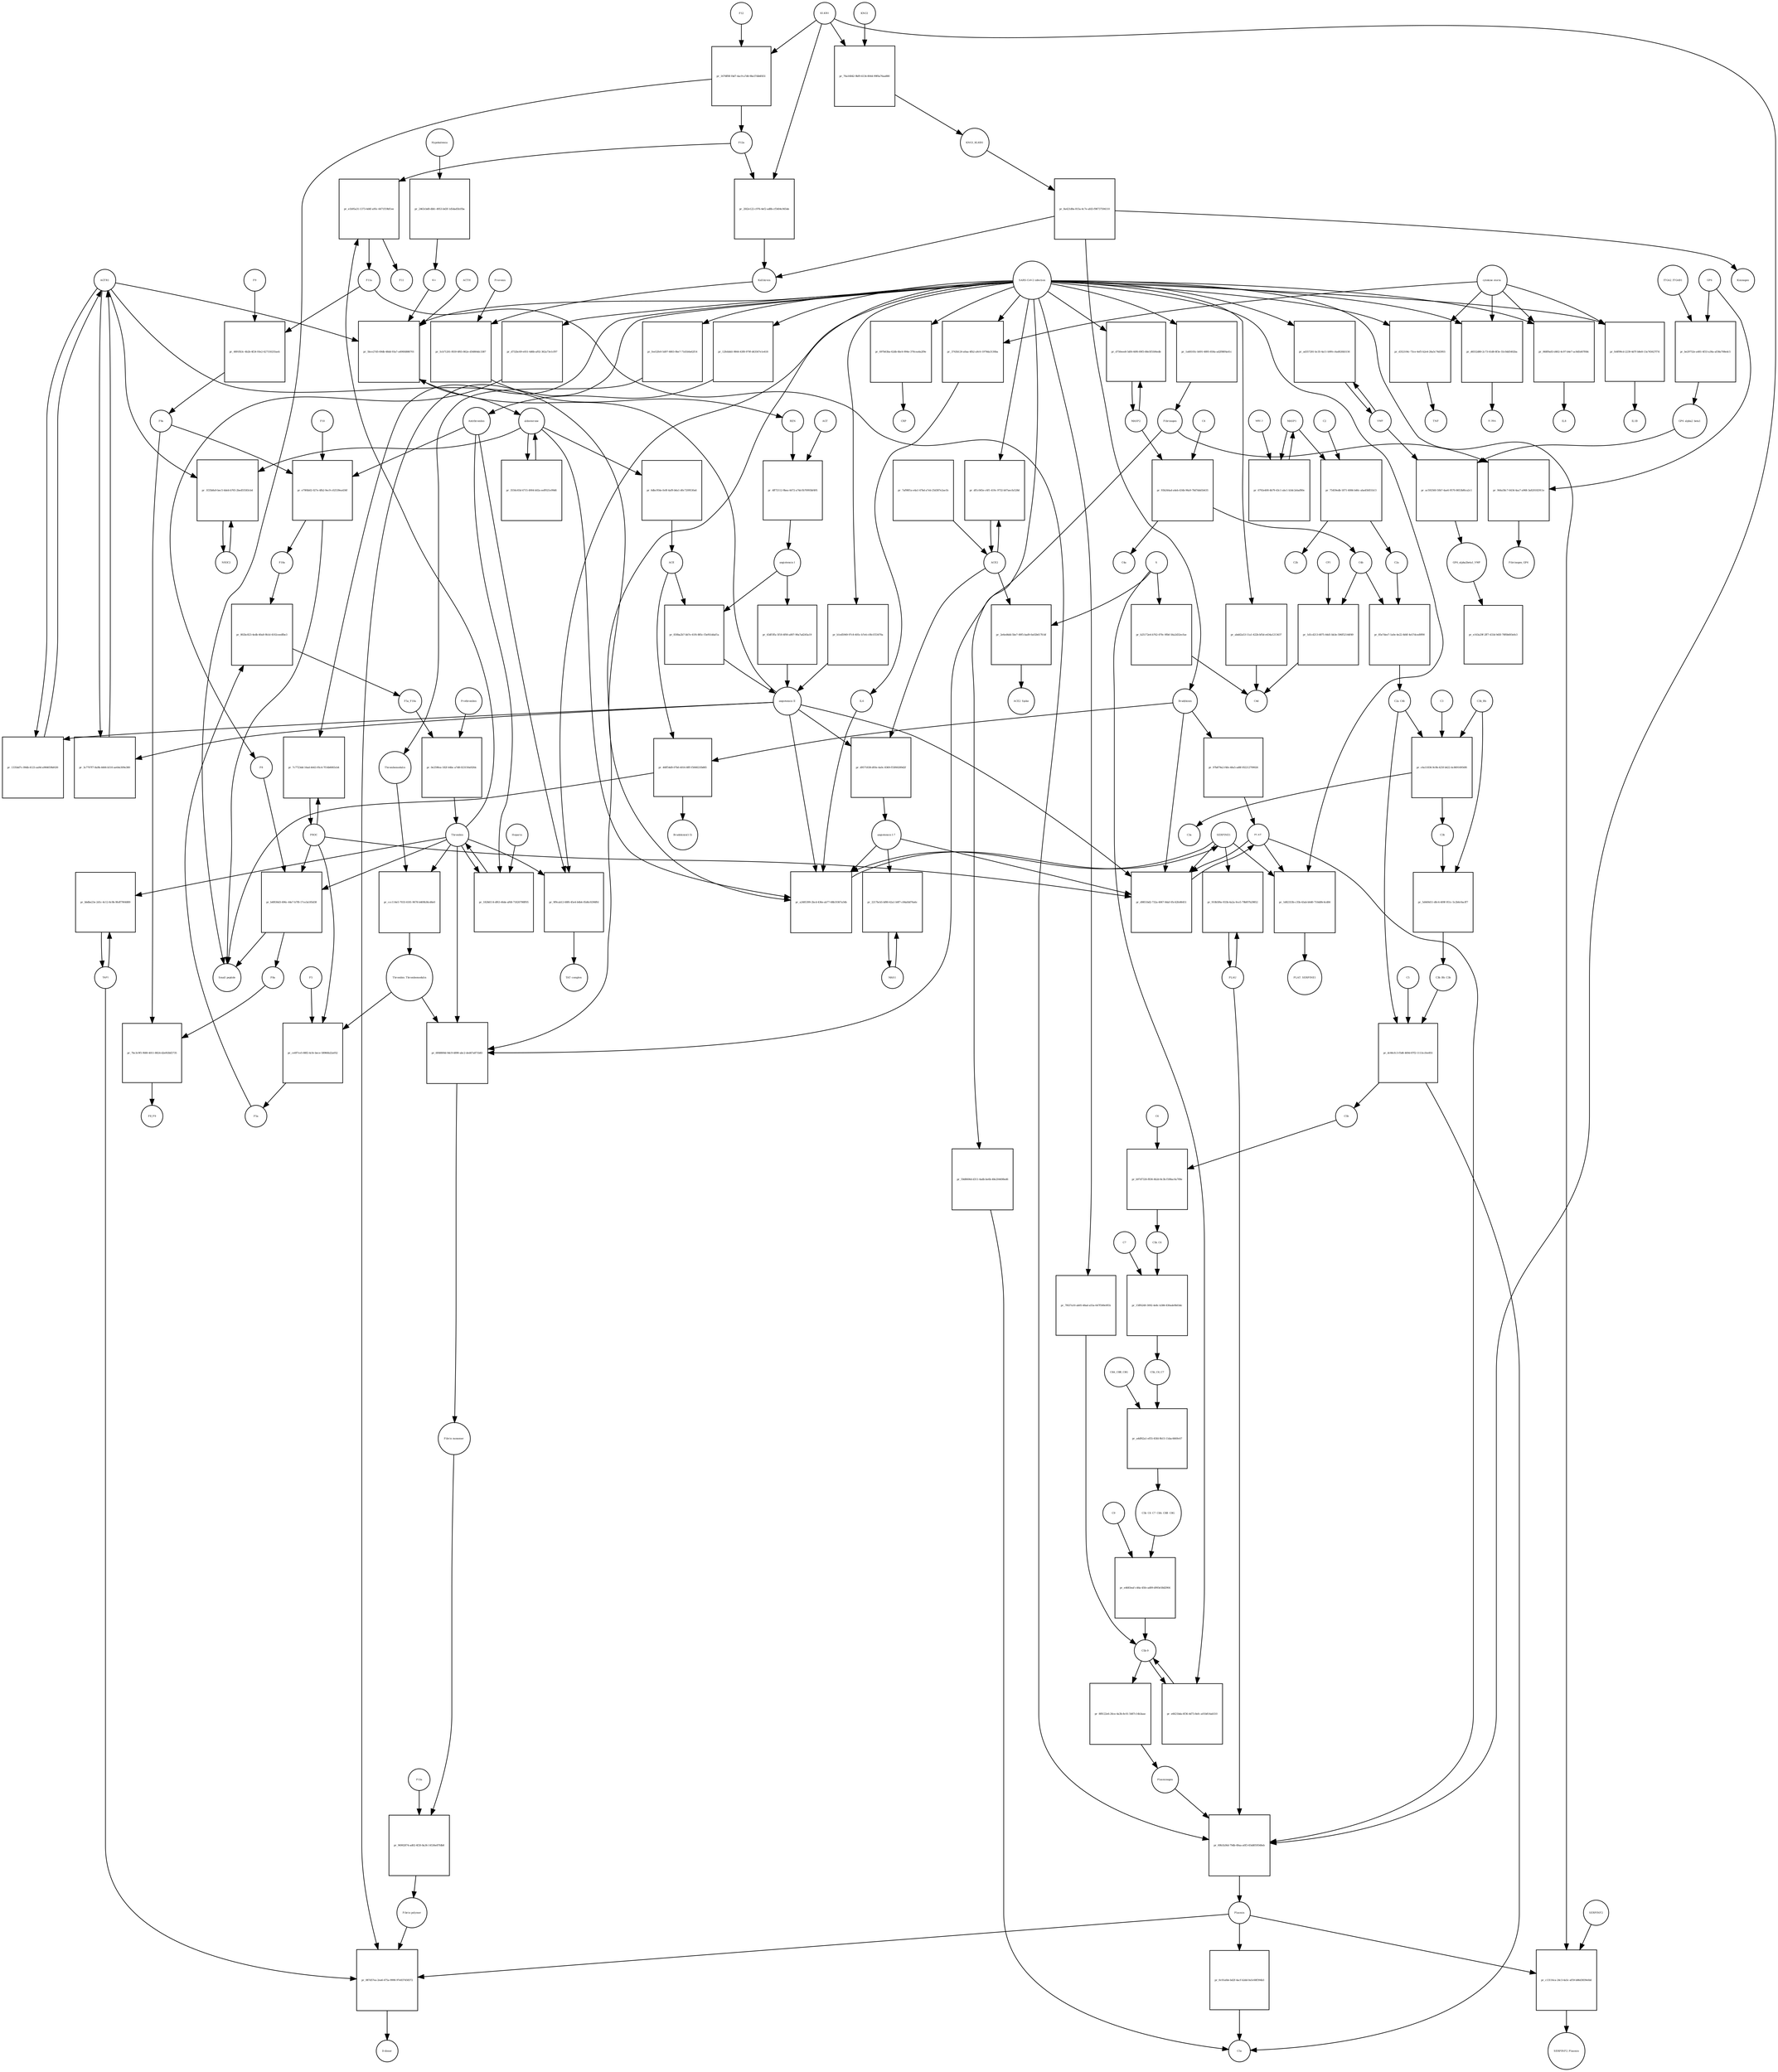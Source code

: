 strict digraph  {
F8 [annotation="urn_miriam_hgnc_3546|urn_miriam_taxonomy_9606", bipartite=0, cls=macromolecule, fontsize=4, label=F8, shape=circle];
"pr_b4f836d3-496c-44e7-b7f8-17ce3a185d38" [annotation="", bipartite=1, cls=process, fontsize=4, label="pr_b4f836d3-496c-44e7-b7f8-17ce3a185d38", shape=square];
"Small peptide" [annotation=urn_miriam_mesh_D010446, bipartite=0, cls=macromolecule, fontsize=4, label="Small peptide", shape=circle];
F8a [annotation="urn_miriam_hgnc.symbol_F8|urn_miriam_mesh_D015944|urn_miriam_taxonomy_9606", bipartite=0, cls=macromolecule, fontsize=4, label=F8a, shape=circle];
Thrombin [annotation="urn_miriam_hgnc_3535|urn_miriam_taxonomy_9606", bipartite=0, cls=macromolecule, fontsize=4, label=Thrombin, shape=circle];
PROC [annotation="urn_miriam_hgnc_9451|urn_miriam_taxonomy_9606", bipartite=0, cls=macromolecule, fontsize=4, label=PROC, shape=circle];
AGTR1 [annotation=urn_miriam_hgnc_336, bipartite=0, cls=macromolecule, fontsize=4, label=AGTR1, shape=circle];
"pr_1335dd7c-09db-4123-aa9d-a984659bf430" [annotation="", bipartite=1, cls=process, fontsize=4, label="pr_1335dd7c-09db-4123-aa9d-a984659bf430", shape=square];
"angiotensin II" [annotation="urn_miriam_obo.chebi_CHEBI%3A2718|urn_miriam_taxonomy_9606", bipartite=0, cls="simple chemical", fontsize=4, label="angiotensin II", shape=circle];
NR3C2 [annotation="", bipartite=0, cls=macromolecule, fontsize=4, label=NR3C2, shape=circle];
"pr_1f25b8a9-bec5-4deb-b765-2bed55583cb4" [annotation="", bipartite=1, cls=process, fontsize=4, label="pr_1f25b8a9-bec5-4deb-b765-2bed55583cb4", shape=square];
aldosterone [annotation="urn_miriam_obo.chebi_CHEBI%3A27584", bipartite=0, cls="simple chemical", fontsize=4, label=aldosterone, shape=circle];
"pr_3556c65d-4715-4904-b02a-eeff021e99d6" [annotation="", bipartite=1, cls=process, fontsize=4, label="pr_3556c65d-4715-4904-b02a-eeff021e99d6", shape=square];
SERPINE1 [annotation="", bipartite=0, cls=macromolecule, fontsize=4, label=SERPINE1, shape=circle];
"pr_a2485399-2bcd-436e-ab77-68b19367a54b" [annotation="", bipartite=1, cls=process, fontsize=4, label="pr_a2485399-2bcd-436e-ab77-68b19367a54b", shape=square];
"angiotensin I-7" [annotation="urn_miriam_obo.chebi_CHEBI%3A55438|urn_miriam_taxonomy_9606", bipartite=0, cls="simple chemical", fontsize=4, label="angiotensin I-7", shape=circle];
IL6 [annotation="urn_miriam_hgnc_6018|urn_miriam_taxonomy_9606", bipartite=0, cls=macromolecule, fontsize=4, label=IL6, shape=circle];
"pr_5bce27d5-69db-48dd-93a7-a490fd886701" [annotation="", bipartite=1, cls=process, fontsize=4, label="pr_5bce27d5-69db-48dd-93a7-a490fd886701", shape=square];
"SARS-CoV-2 infection" [annotation="urn_miriam_taxonomy_2697049|urn_miriam_mesh_D012327", bipartite=0, cls=phenotype, fontsize=4, label="SARS-CoV-2 infection", shape=circle];
"K+" [annotation="urn_miriam_obo.chebi_CHEBI%3A29103", bipartite=0, cls="simple chemical", fontsize=4, label="K+", shape=circle];
ACTH [annotation=urn_miriam_hgnc_9201, bipartite=0, cls="simple chemical", fontsize=4, label=ACTH, shape=circle];
"pr_b1ed5949-97c8-405c-b7e4-c0fe1f33470a" [annotation="", bipartite=1, cls=process, fontsize=4, label="pr_b1ed5949-97c8-405c-b7e4-c0fe1f33470a", shape=square];
Bradykinin [annotation="urn_miriam_obo.chebi_CHEBI%3A3165|urn_miriam_taxonomy_9606", bipartite=0, cls=macromolecule, fontsize=4, label=Bradykinin, shape=circle];
"pr_46ff54d9-07b0-4016-8fff-f506821fb885" [annotation="", bipartite=1, cls=process, fontsize=4, label="pr_46ff54d9-07b0-4016-8fff-f506821fb885", shape=square];
"Bradykinin(1-5)" [annotation="urn_miriam_mesh_C079000|urn_miriam_taxonomy_9606", bipartite=0, cls=macromolecule, fontsize=4, label="Bradykinin(1-5)", shape=circle];
ACE [annotation="urn_miriam_hgnc_2707|urn_miriam_taxonomy_9606", bipartite=0, cls=macromolecule, fontsize=4, label=ACE, shape=circle];
"pr_97b879a2-f4fe-48a5-ad8f-f02212799026" [annotation="", bipartite=1, cls=process, fontsize=4, label="pr_97b879a2-f4fe-48a5-ad8f-f02212799026", shape=square];
PLAT [annotation="urn_miriam_hgnc_9051|urn_miriam_taxonomy_9606", bipartite=0, cls=macromolecule, fontsize=4, label=PLAT, shape=circle];
"pr_3c7707f7-8a9b-4466-b510-ae64e309e380" [annotation="", bipartite=1, cls=process, fontsize=4, label="pr_3c7707f7-8a9b-4466-b510-ae64e309e380", shape=square];
MAS1 [annotation="", bipartite=0, cls=macromolecule, fontsize=4, label=MAS1, shape=circle];
"pr_2217bcb5-bf80-42a1-b0f7-c84afdd76a6c" [annotation="", bipartite=1, cls=process, fontsize=4, label="pr_2217bcb5-bf80-42a1-b0f7-c84afdd76a6c", shape=square];
Fibrinogen [annotation="urn_miriam_pubmed_19296670|urn_miriam_obo.go_GO%3A0005577|urn_miriam_hgnc_3661|urn_miriam_hgnc_3662|urn_miriam_hgnc_3694|urn_miriam_taxonomy_9606", bipartite=0, cls=complex, fontsize=4, label=Fibrinogen, shape=circle];
"pr_944a58c7-6434-4aa7-a968-3a820182911e" [annotation="", bipartite=1, cls=process, fontsize=4, label="pr_944a58c7-6434-4aa7-a968-3a820182911e", shape=square];
GP6 [annotation="urn_miriam_hgnc_HGNC%3A14388|urn_miriam_taxonomy_9606", bipartite=0, cls=macromolecule, fontsize=4, label=GP6, shape=circle];
Fibrinogen_GP6 [annotation="urn_miriam_pubmed_19296670|urn_miriam_obo.go_GO%3A0005577|urn_miriam_hgnc_HGNC%3A14388|urn_miriam_taxonomy_9606", bipartite=0, cls=complex, fontsize=4, label=Fibrinogen_GP6, shape=circle];
GP6_alpha2_beta1 [annotation="urn_miriam_pubmed_25051961|urn_miriam_taxonomy_10090|urn_miriam_hgnc_14338|urn_miriam_hgnc_6137|urn_miriam_hgnc_6153", bipartite=0, cls=complex, fontsize=4, label=GP6_alpha2_beta1, shape=circle];
"pr_ac592560-50b7-4ae6-9570-8653bf6ca2c1" [annotation="", bipartite=1, cls=process, fontsize=4, label="pr_ac592560-50b7-4ae6-9570-8653bf6ca2c1", shape=square];
VWF [annotation="urn_miriam_hgnc_12726|urn_miriam_taxonomy_9606", bipartite=0, cls=macromolecule, fontsize=4, label=VWF, shape=circle];
GP6_alpha2beta1_VWF [annotation="urn_miriam_pubmed_25051961|urn_miriam_taxonomy_10090|urn_miriam_hgnc_14338|urn_miriam_hgnc_6137|urn_miriam_hgnc_6153|urn_miriam_hgnc_12726", bipartite=0, cls=complex, fontsize=4, label=GP6_alpha2beta1_VWF, shape=circle];
"pr_be29752e-a481-4f33-a36a-af38a708edc5" [annotation="", bipartite=1, cls=process, fontsize=4, label="pr_be29752e-a481-4f33-a36a-af38a708edc5", shape=square];
ITGA2_ITGAB1 [annotation="urn_miriam_intact_EBI-16428357|urn_miriam_hgnc_6137|urn_miriam_hgnc_6153|urn_miriam_taxonomy_9606", bipartite=0, cls=complex, fontsize=4, label=ITGA2_ITGAB1, shape=circle];
"pr_e163a29f-2ff7-433d-9d5f-78f0b693efe3" [annotation="", bipartite=1, cls="omitted process", fontsize=4, label="pr_e163a29f-2ff7-433d-9d5f-78f0b693efe3", shape=square];
"Fibrin polymer" [annotation="urn_miriam_mesh_C465961|urn_miriam_taxonomy_9606", bipartite=0, cls=macromolecule, fontsize=4, label="Fibrin polymer", shape=circle];
"pr_087d57ea-2ea6-475a-9990-97e837458372" [annotation="", bipartite=1, cls=process, fontsize=4, label="pr_087d57ea-2ea6-475a-9990-97e837458372", shape=square];
"D-dimer" [annotation="urn_miriam_pubmed_19008457|urn_miriam_mesh_C036309|urn_miriam_taxonomy_9606", bipartite=0, cls=macromolecule, fontsize=4, label="D-dimer", shape=circle];
Plasmin [annotation="urn_miriam_hgnc.symbol_PLG|urn_miriam_mesh_D005341|urn_miriam_brenda_3.4.21.7|urn_miriam_taxonomy_9606", bipartite=0, cls=macromolecule, fontsize=4, label=Plasmin, shape=circle];
TAFI [annotation="urn_miriam_hgnc_1546|urn_miriam_taxonomy_9606", bipartite=0, cls=macromolecule, fontsize=4, label=TAFI, shape=circle];
"Fibrin monomer" [annotation="urn_miriam_mesh_C011468|urn_miriam_taxonomy_9606", bipartite=0, cls=macromolecule, fontsize=4, label="Fibrin monomer", shape=circle];
"pr_96902874-ad02-4f20-8a36-14536e87fdb8" [annotation="", bipartite=1, cls=process, fontsize=4, label="pr_96902874-ad02-4f20-8a36-14536e87fdb8", shape=square];
F13a [annotation="urn_miriam_hgnc.symbol_F13|urn_miriam_mesh_D026122|urn_miriam_brenda_2.3.2.13|urn_miriam_taxonomy_9606", bipartite=0, cls=macromolecule, fontsize=4, label=F13a, shape=circle];
"pr_d352104c-73ce-4ef5-b2e4-26a5c74d3955" [annotation="", bipartite=1, cls=process, fontsize=4, label="pr_d352104c-73ce-4ef5-b2e4-26a5c74d3955", shape=square];
TNF [annotation="urn_miriam_hgnc_11892|urn_miriam_taxonomy_9606", bipartite=0, cls=macromolecule, fontsize=4, label=TNF, shape=circle];
"cytokine storm" [annotation="urn_miriam_pubmed_2504360|urn_miriam_taxonomy_9606", bipartite=0, cls=phenotype, fontsize=4, label="cytokine storm", shape=circle];
"pr_0c01afde-bd2f-4acf-b2dd-0a5c68f394b3" [annotation="", bipartite=1, cls=process, fontsize=4, label="pr_0c01afde-bd2f-4acf-b2dd-0a5c68f394b3", shape=square];
C5a [annotation="urn_miriam_hgnc.symbol_C5|urn_miriam_mesh_D015936|urn_miriam_taxonomy_9606", bipartite=0, cls=macromolecule, fontsize=4, label=C5a, shape=circle];
"pr_8f8122e6-26ce-4a3b-8c01-5487c14b3aae" [annotation="", bipartite=1, cls=process, fontsize=4, label="pr_8f8122e6-26ce-4a3b-8c01-5487c14b3aae", shape=square];
Plasminogen [annotation="urn_miriam_hgnc_9071|urn_miriam_taxonomy_9606", bipartite=0, cls=macromolecule, fontsize=4, label=Plasminogen, shape=circle];
"C5b-9" [annotation="urn_miriam_obo.go_GO%3A0005579|urn_miriam_mesh_D015938|urn_miriam_mesh_D050776|urn_miriam_hgnc_1339|urn_miriam_hgnc_1346|urn_miriam_hgnc_1352|urn_miriam_hgnc_1353|urn_miriam_hgnc_1354|urn_miriam_hgnc_1358|urn_miriam_taxonomy_9606", bipartite=0, cls=complex, fontsize=4, label="C5b-9", shape=circle];
C2 [annotation="urn_miriam_hgnc_1248|urn_miriam_taxonomy_9606", bipartite=0, cls=macromolecule, fontsize=4, label=C2, shape=circle];
"pr_75459edb-1871-4084-b46c-aba45fd51b13" [annotation="", bipartite=1, cls=process, fontsize=4, label="pr_75459edb-1871-4084-b46c-aba45fd51b13", shape=square];
C2a [annotation="urn_miriam_hgnc.symbol_C2|urn_miriam_mesh_D050678|urn_miriam_taxonomy_9606", bipartite=0, cls=macromolecule, fontsize=4, label=C2a, shape=circle];
C2b [annotation="urn_miriam_hgnc.symbol_C2|urn_miriam_mesh_D050679|urn_miriam_taxonomy_9606", bipartite=0, cls=macromolecule, fontsize=4, label=C2b, shape=circle];
MASP1 [annotation="urn_miriam_hgnc_6901|urn_miriam_taxonomy_9606", bipartite=0, cls=macromolecule, fontsize=4, label=MASP1, shape=circle];
"pr_d6552d80-2c73-41d8-8f3e-55c0dd5402ba" [annotation="", bipartite=1, cls=process, fontsize=4, label="pr_d6552d80-2c73-41d8-8f3e-55c0dd5402ba", shape=square];
IL2RA [annotation="urn_miriam_hgnc_6008|urn_miriam_taxonomy_9606", bipartite=0, cls=macromolecule, fontsize=4, label=IL2RA, shape=circle];
"pr_068f9a83-d402-4c97-b4e7-ac8d5d47f68c" [annotation="", bipartite=1, cls=process, fontsize=4, label="pr_068f9a83-d402-4c97-b4e7-ac8d5d47f68c", shape=square];
IL8 [annotation="urn_miriam_hgnc_6025|urn_miriam_taxonomy_9606", bipartite=0, cls=macromolecule, fontsize=4, label=IL8, shape=circle];
"pr_59d8606d-d311-4adb-be6b-48e204498ed6" [annotation="", bipartite=1, cls=process, fontsize=4, label="pr_59d8606d-d311-4adb-be6b-48e204498ed6", shape=square];
"pr_3743b124-a0aa-4fb2-a9c6-1979da3130ba" [annotation="", bipartite=1, cls=process, fontsize=4, label="pr_3743b124-a0aa-4fb2-a9c6-1979da3130ba", shape=square];
"pr_fe8f99cd-2239-4d7f-b8e8-13a745627f7d" [annotation="", bipartite=1, cls=process, fontsize=4, label="pr_fe8f99cd-2239-4d7f-b8e8-13a745627f7d", shape=square];
IL1B [annotation="urn_miriam_hgnc_5992|urn_miriam_taxonomy_9606", bipartite=0, cls=macromolecule, fontsize=4, label=IL1B, shape=circle];
Prorenin [annotation="urn_miriam_hgnc_9958|urn_miriam_taxonomy_9606", bipartite=0, cls=macromolecule, fontsize=4, label=Prorenin, shape=circle];
"pr_5cb71261-f659-4f65-862e-d54864dc3387" [annotation="", bipartite=1, cls=process, fontsize=4, label="pr_5cb71261-f659-4f65-862e-d54864dc3387", shape=square];
REN [annotation="urn_miriam_hgnc.symbol_REN|urn_miriam_taxonomy_9606", bipartite=0, cls=macromolecule, fontsize=4, label=REN, shape=circle];
Kallikrein [annotation="urn_miriam_hgnc.symbol_KLKB1|urn_miriam_mesh_D020842|urn_miriam_brenda_3.4.21.34|urn_miriam_taxonomy_9606", bipartite=0, cls=macromolecule, fontsize=4, label=Kallikrein, shape=circle];
KLKB1 [annotation="urn_miriam_hgnc_6371|urn_miriam_taxonomy_9606", bipartite=0, cls=macromolecule, fontsize=4, label=KLKB1, shape=circle];
"pr_2fd2e122-c976-4ef2-ad8b-cf5404c065de" [annotation="", bipartite=1, cls=process, fontsize=4, label="pr_2fd2e122-c976-4ef2-ad8b-cf5404c065de", shape=square];
F12a [annotation="urn_miriam_hgnc.symbol_F12|urn_miriam_mesh_D015956|urn_miriam_brenda_3.4.21.38|urn_miriam_taxonomy_9606", bipartite=0, cls=macromolecule, fontsize=4, label=F12a, shape=circle];
"pr_fee52fe0-5d97-4803-9be7-71d1b0a62f14" [annotation="", bipartite=1, cls=process, fontsize=4, label="pr_fee52fe0-5d97-4803-9be7-71d1b0a62f14", shape=square];
Thrombomodulin [annotation="urn_miriam_hgnc_11784|urn_miriam_taxonomy_9606", bipartite=0, cls=macromolecule, fontsize=4, label=Thrombomodulin, shape=circle];
"pr_c13116ca-24c3-4a5c-af59-b86d3839efdd" [annotation="", bipartite=1, cls=process, fontsize=4, label="pr_c13116ca-24c3-4a5c-af59-b86d3839efdd", shape=square];
SERPINF2 [annotation="urn_miriam_hgnc_9075|urn_miriam_taxonomy_9606", bipartite=0, cls=macromolecule, fontsize=4, label=SERPINF2, shape=circle];
SERPINF2_Plasmin [annotation="urn_miriam_pubmed_2437112|urn_miriam_biogrid_314240|urn_miriam_hgnc_9075|urn_miriam_mesh_D005341|urn_miriam_taxonomy_9606", bipartite=0, cls=complex, fontsize=4, label=SERPINF2_Plasmin, shape=circle];
"pr_abdd2a53-11a1-422b-bf5d-e434a1213437" [annotation="", bipartite=1, cls=process, fontsize=4, label="pr_abdd2a53-11a1-422b-bf5d-e434a1213437", shape=square];
C4d [annotation="urn_miriam_hgnc.symbol_C4b|urn_miriam_mesh_C032261|urn_miriam_taxonomy_9606", bipartite=0, cls=macromolecule, fontsize=4, label=C4d, shape=circle];
"pr_7f637a10-ab05-48ad-a55a-647f500e9f1b" [annotation="", bipartite=1, cls=process, fontsize=4, label="pr_7f637a10-ab05-48ad-a55a-647f500e9f1b", shape=square];
"pr_7c7723dd-16ad-4443-95c4-7f14b6083cb4" [annotation="", bipartite=1, cls=process, fontsize=4, label="pr_7c7723dd-16ad-4443-95c4-7f14b6083cb4", shape=square];
"pr_ad357281-bc35-4a11-b9f4-c4ad026b5156" [annotation="", bipartite=1, cls=process, fontsize=4, label="pr_ad357281-bc35-4a11-b9f4-c4ad026b5156", shape=square];
"pr_697b63ba-62db-4bc6-994e-370cea4a2f9e" [annotation="", bipartite=1, cls=process, fontsize=4, label="pr_697b63ba-62db-4bc6-994e-370cea4a2f9e", shape=square];
CRP [annotation="urn_miriam_hgnc_2367|urn_miriam_taxonomy_9606", bipartite=0, cls=macromolecule, fontsize=4, label=CRP, shape=circle];
"pr_e6621bda-6f36-4d73-8efc-a01b814ab510" [annotation="", bipartite=1, cls=process, fontsize=4, label="pr_e6621bda-6f36-4d73-8efc-a01b814ab510", shape=square];
S [annotation="urn_miriam_uniprot_P0DTC2|urn_miriam_uniprot_P59594|urn_miriam_taxonomy_2697049", bipartite=0, cls=macromolecule, fontsize=4, label=S, shape=circle];
"pr_b25172e4-b762-470c-9fb0-56a2d32ecfae" [annotation="", bipartite=1, cls=process, fontsize=4, label="pr_b25172e4-b762-470c-9fb0-56a2d32ecfae", shape=square];
"pr_d9571838-d93e-4a0c-8369-f55f60289d2f" [annotation="", bipartite=1, cls=process, fontsize=4, label="pr_d9571838-d93e-4a0c-8369-f55f60289d2f", shape=square];
ACE2 [annotation="urn_miriam_hgnc_13557|urn_miriam_taxonomy_9606", bipartite=0, cls=macromolecule, fontsize=4, label=ACE2, shape=circle];
"pr_7af98f1a-e4a1-47bd-a7eb-25d387e2ae1b" [annotation="", bipartite=1, cls=process, fontsize=4, label="pr_7af98f1a-e4a1-47bd-a7eb-25d387e2ae1b", shape=square];
"pr_2e6ed4dd-5be7-49f5-bad9-0a02b617fcbf" [annotation="", bipartite=1, cls=process, fontsize=4, label="pr_2e6ed4dd-5be7-49f5-bad9-0a02b617fcbf", shape=square];
ACE2_Spike [annotation="urn_miriam_pdb_6CS2|urn_miriam_hgnc_13557|urn_miriam_uniprot_P0DTC2|urn_miriam_taxonomy_9606|urn_miriam_taxonomy_2697049", bipartite=0, cls=complex, fontsize=4, label=ACE2_Spike, shape=circle];
"pr_df1c045e-c6f1-419c-9732-b07aecfa528d" [annotation="", bipartite=1, cls=process, fontsize=4, label="pr_df1c045e-c6f1-419c-9732-b07aecfa528d", shape=square];
"pr_12febbb5-9844-43f8-979f-d43567e1e418" [annotation="", bipartite=1, cls=process, fontsize=4, label="pr_12febbb5-9844-43f8-979f-d43567e1e418", shape=square];
Antithrombin [annotation="urn_miriam_hgnc_775|urn_miriam_taxonomy_9606", bipartite=0, cls=macromolecule, fontsize=4, label=Antithrombin, shape=circle];
"pr_d732bc69-e051-4d6b-af02-362a73e1cf97" [annotation="", bipartite=1, cls=process, fontsize=4, label="pr_d732bc69-e051-4d6b-af02-362a73e1cf97", shape=square];
C4b [annotation="urn_miriam_hgnc_1324|urn_miriam_taxonomy_9606", bipartite=0, cls=macromolecule, fontsize=4, label=C4b, shape=circle];
"pr_1d1cd213-6875-44d1-bb3e-596f52144f49" [annotation="", bipartite=1, cls=process, fontsize=4, label="pr_1d1cd213-6875-44d1-bb3e-596f52144f49", shape=square];
CFI [annotation="urn_miriam_hgnc_2771|urn_miriam_taxonomy_9606", bipartite=0, cls=macromolecule, fontsize=4, label=CFI, shape=circle];
C3b [annotation="urn_miriam_hgnc.symbol_C3|urn_miriam_mesh_D003179|urn_miriam_taxonomy_9606", bipartite=0, cls=macromolecule, fontsize=4, label=C3b, shape=circle];
"pr_5d449d11-d0c4-409f-951c-5c2b6c0acff7" [annotation="", bipartite=1, cls=process, fontsize=4, label="pr_5d449d11-d0c4-409f-951c-5c2b6c0acff7", shape=square];
C3b_Bb [annotation="urn_miriam_pubmed_12440962|urn_miriam_brenda_3.4.21.47|urn_miriam_mesh_D051561|urn_miriam_mesh_D003179|urn_miriam_hgnc_1037|urn_miriam_taxonomy_9606", bipartite=0, cls=complex, fontsize=4, label=C3b_Bb, shape=circle];
C3b_Bb_C3b [annotation="urn_miriam_pubmed_12440962|urn_miriam_brenda_34.4.21.47|urn_miriam_mesh_D051566|urn_miriam_mesh_D003179|urn_miriam_hgnc_1037|urn_miriam_taxonomy_9606", bipartite=0, cls=complex, fontsize=4, label=C3b_Bb_C3b, shape=circle];
"pr_85e7dee7-1a0e-4e22-8d4f-4e57dced9f90" [annotation="", bipartite=1, cls=process, fontsize=4, label="pr_85e7dee7-1a0e-4e22-8d4f-4e57dced9f90", shape=square];
C2a_C4b [annotation="urn_miriam_mesh_D051574|urn_miriam_brenda_3.4.21.43|urn_miriam_mesh_D050678|urn_miriam_hgnc_1324|urn_miriam_taxonomy_9606", bipartite=0, cls=complex, fontsize=4, label=C2a_C4b, shape=circle];
C4 [annotation="urn_miriam_mesh_D00318|urn_miriam_taxonomy_9606", bipartite=0, cls=macromolecule, fontsize=4, label=C4, shape=circle];
"pr_93b244ad-a4eb-434b-96a9-78d7ddd1b635" [annotation="", bipartite=1, cls=process, fontsize=4, label="pr_93b244ad-a4eb-434b-96a9-78d7ddd1b635", shape=square];
C4a [annotation="urn_miriam_hgnc_1323|urn_miriam_taxonomy_9606", bipartite=0, cls=macromolecule, fontsize=4, label=C4a, shape=circle];
MASP2 [annotation="urn_miriam_hgnc_6902|urn_miriam_taxonomy_9606", bipartite=0, cls=macromolecule, fontsize=4, label=MASP2, shape=circle];
"pr_6792e400-4b79-43c1-abc1-b3dc2ebaf80e" [annotation="", bipartite=1, cls=process, fontsize=4, label="pr_6792e400-4b79-43c1-abc1-b3dc2ebaf80e", shape=square];
MBL2 [annotation="urn_miriam_hgnc_6902|urn_miriam_taxonomy_9606", bipartite=0, cls=macromolecule, fontsize=4, label=MBL2, shape=circle];
"pr_d750eee8-5df4-40f6-89f3-88e5f5506edb" [annotation="", bipartite=1, cls=process, fontsize=4, label="pr_d750eee8-5df4-40f6-89f3-88e5f5506edb", shape=square];
PLAU [annotation="urn_miriam_hgnc_9052|urn_miriam_taxonomy_9606", bipartite=0, cls=macromolecule, fontsize=4, label=PLAU, shape=circle];
"pr_910b5f6e-933b-4a2a-9ce5-79bf07b29852" [annotation="", bipartite=1, cls=process, fontsize=4, label="pr_910b5f6e-933b-4a2a-9ce5-79bf07b29852", shape=square];
C5b_C6_C7_C8A_C8B_C8G [annotation="urn_miriam_pubmed_28630159|urn_miriam_mesh_C042295|urn_miriam_mesh_D050776|urn_miriam_hgnc_1339|urn_miriam_hgnc_1352|urn_miriam_hgnc_1353|urn_miriam_hgnc_1354|urn_miriam_taxonomy_9606", bipartite=0, cls=complex, fontsize=4, label=C5b_C6_C7_C8A_C8B_C8G, shape=circle];
"pr_e4683eaf-c46a-45fe-ad09-d993e58d2904" [annotation="", bipartite=1, cls=process, fontsize=4, label="pr_e4683eaf-c46a-45fe-ad09-d993e58d2904", shape=square];
C9 [annotation="urn_miriam_hgnc_1358|urn_miriam_taxonomy_9606", bipartite=0, cls=macromolecule, fontsize=4, label=C9, shape=circle];
C5b_C6_C7 [annotation="urn_miriam_pubmed_28630159|urn_miriam_mesh_C037453|urn_miriam_mesh_D050776|urn_miriam_hgnc_1339|urn_miriam_hgnc_1346|urn_miriam_taxonomy_9606", bipartite=0, cls=complex, fontsize=4, label=C5b_C6_C7, shape=circle];
"pr_a4df42a1-ef55-45fd-9b15-11dac6669c67" [annotation="", bipartite=1, cls=process, fontsize=4, label="pr_a4df42a1-ef55-45fd-9b15-11dac6669c67", shape=square];
C8A_C8B_C8G [annotation="urn_miriam_mesh_D003185|urn_miriam_hgnc_1353|urn_miriam_hgnc_1352|urn_miriam_hgnc_1354|urn_miriam_taxonomy_9606", bipartite=0, cls=complex, fontsize=4, label=C8A_C8B_C8G, shape=circle];
C5b_C6 [annotation="urn_miriam_mesh_C050974|urn_miriam_mesh_D050776|urn_miriam_hgnc_1339|urn_miriam_taxonomy_9606", bipartite=0, cls=complex, fontsize=4, label=C5b_C6, shape=circle];
"pr_15ff6249-3092-4e8c-b386-830ade9b03dc" [annotation="", bipartite=1, cls=process, fontsize=4, label="pr_15ff6249-3092-4e8c-b386-830ade9b03dc", shape=square];
C7 [annotation="urn_miriam_hgnc_HGNC%3A1346|urn_miriam_taxonomy_9606", bipartite=0, cls=macromolecule, fontsize=4, label=C7, shape=circle];
C5b [annotation="urn_miriam_hgnc.symbol_C5|urn_miriam_mesh_D050776|urn_miriam_taxonomy_9606", bipartite=0, cls=macromolecule, fontsize=4, label=C5b, shape=circle];
"pr_b97d7326-f836-4b2d-8c3b-f188ac0a709e" [annotation="", bipartite=1, cls=process, fontsize=4, label="pr_b97d7326-f836-4b2d-8c3b-f188ac0a709e", shape=square];
C6 [annotation="urn_miriam_hgnc_1339|urn_miriam_taxonomy_9606", bipartite=0, cls=macromolecule, fontsize=4, label=C6, shape=circle];
C5 [annotation="urn_miriam_hgnc_1331|urn_miriam_taxonomy_9606", bipartite=0, cls=macromolecule, fontsize=4, label=C5, shape=circle];
"pr_dc66cfc3-f5d6-469d-87f2-1113ccfee851" [annotation="", bipartite=1, cls=process, fontsize=4, label="pr_dc66cfc3-f5d6-469d-87f2-1113ccfee851", shape=square];
C3 [annotation="urn_miriam_hgnc_1318|urn_miriam_taxonomy_9606", bipartite=0, cls=macromolecule, fontsize=4, label=C3, shape=circle];
"pr_c6a11836-9c9b-425f-b422-4c86916956f6" [annotation="", bipartite=1, cls=process, fontsize=4, label="pr_c6a11836-9c9b-425f-b422-4c86916956f6", shape=square];
C3a [annotation="urn_miriam_hgnc.symbol_C3|urn_miriam_mesh_D015926|urn_miriam_taxonomy_9606", bipartite=0, cls=macromolecule, fontsize=4, label=C3a, shape=circle];
"pr_ccc114e5-7033-4181-9678-b469b36cd6e0" [annotation="", bipartite=1, cls=process, fontsize=4, label="pr_ccc114e5-7033-4181-9678-b469b36cd6e0", shape=square];
Thrombin_Thrombomodulin [annotation="urn_miriam_pubmed_6282863|urn_miriam_taxonomy_9986|urn_miriam_biogrid_283352|urn_miriam_mesh_D013917|urn_miriam_hgnc_11784", bipartite=0, cls=complex, fontsize=4, label=Thrombin_Thrombomodulin, shape=circle];
"pr_6f68800d-9dc9-4890-abc2-ded47a871b83" [annotation="", bipartite=1, cls=process, fontsize=4, label="pr_6f68800d-9dc9-4890-abc2-ded47a871b83", shape=square];
KNG1_KLKB1 [annotation="urn_miriam_pubmed_17598838|urn_miriam_intact_EBI-10087151|urn_miriam_hgnc_6371|urn_miriam_hgnc_6383|urn_miriam_taxonomy_9606", bipartite=0, cls=complex, fontsize=4, label=KNG1_KLKB1, shape=circle];
"pr_8a421d8a-815a-4c7e-afd3-f98737594110" [annotation="", bipartite=1, cls=process, fontsize=4, label="pr_8a421d8a-815a-4c7e-afd3-f98737594110", shape=square];
Kininogen [annotation="urn_miriam_hgnc.symbol_KNG1|urn_miriam_mesh_D019679|urn_miriam_taxonomy_9606", bipartite=0, cls=macromolecule, fontsize=4, label=Kininogen, shape=circle];
"pr_1a68105c-b691-4895-858a-ad2f88f4a41c" [annotation="", bipartite=1, cls=process, fontsize=4, label="pr_1a68105c-b691-4895-858a-ad2f88f4a41c", shape=square];
"angiotensin I" [annotation="urn_miriam_obo.chebi_CHEBI%3A2718|urn_miriam_taxonomy_9606", bipartite=0, cls="simple chemical", fontsize=4, label="angiotensin I", shape=circle];
"pr_43df1ffa-5f18-4f00-a807-90a7ad245a19" [annotation="", bipartite=1, cls=process, fontsize=4, label="pr_43df1ffa-5f18-4f00-a807-90a7ad245a19", shape=square];
"pr_1d82333b-c35b-43ab-b0d0-710dd9c4cd84" [annotation="", bipartite=1, cls=process, fontsize=4, label="pr_1d82333b-c35b-43ab-b0d0-710dd9c4cd84", shape=square];
PLAT_SERPINE1 [annotation="urn_miriam_pubmed_22449964|urn_miriam_intact_EBI-7800882|urn_miriam_hgnc_9051|urn_miriam_hgnc_8593|urn_miriam_taxonomy_9606", bipartite=0, cls=complex, fontsize=4, label=PLAT_SERPINE1, shape=circle];
"pr_bbdbe23e-2d1c-4c12-8c9b-9feff7904889" [annotation="", bipartite=1, cls=process, fontsize=4, label="pr_bbdbe23e-2d1c-4c12-8c9b-9feff7904889", shape=square];
"pr_d9851bd2-732a-4067-9daf-05c42fe86451" [annotation="", bipartite=1, cls=process, fontsize=4, label="pr_d9851bd2-732a-4067-9daf-05c42fe86451", shape=square];
"pr_9f9cab12-68f6-45e4-b4b4-05d6c9296ffd" [annotation="", bipartite=1, cls=process, fontsize=4, label="pr_9f9cab12-68f6-45e4-b4b4-05d6c9296ffd", shape=square];
"TAT complex" [annotation="urn_miriam_pubmed_22930518|urn_miriam_mesh_C046193|urn_miriam_mesh_D013917|urn_miriam_hgnc_775|urn_miriam_taxonomy_9606", bipartite=0, cls=complex, fontsize=4, label="TAT complex", shape=circle];
"pr_69b1b36d-79db-49aa-a0f3-45dd059548eb" [annotation="", bipartite=1, cls=process, fontsize=4, label="pr_69b1b36d-79db-49aa-a0f3-45dd059548eb", shape=square];
F11a [annotation="urn_miriam_hgnc.symbol_F11|urn_miriam_mesh_D015945|urn_miriam_brenda_3.4.21.27|urn_miriam_taxonomy_9606", bipartite=0, cls=macromolecule, fontsize=4, label=F11a, shape=circle];
"pr_1828d114-df63-46de-af68-71826798ff05" [annotation="", bipartite=1, cls=process, fontsize=4, label="pr_1828d114-df63-46de-af68-71826798ff05", shape=square];
Heparin [annotation="urn_miriam_pubmed_708377|urn_miriam_obo.chebi_CHEBI%3A28304|urn_miriam_taxonomy_9606", bipartite=0, cls="simple chemical", fontsize=4, label=Heparin, shape=circle];
Prothrombin [annotation="urn_miriam_hgnc_3535|urn_miriam_taxonomy_9606", bipartite=0, cls=macromolecule, fontsize=4, label=Prothrombin, shape=circle];
"pr_0e259fea-182f-44bc-a7d8-023150a92fdc" [annotation="", bipartite=1, cls=process, fontsize=4, label="pr_0e259fea-182f-44bc-a7d8-023150a92fdc", shape=square];
F5a_F10a [annotation="urn_miriam_pubmed_2303476|urn_miriam_mesh_C022475|urn_miriam_mesh_D15943|urn_miriam_mesh_D015951|urn_miriam_taxonomy_9606", bipartite=0, cls=complex, fontsize=4, label=F5a_F10a, shape=circle];
F10a [annotation="urn_miriam_hgnc.symbol_F10|urn_miriam_mesh_D015951|urn_miriam_brenda_3.4.21.6|urn_miriam_taxonomy_9606", bipartite=0, cls=macromolecule, fontsize=4, label=F10a, shape=circle];
"pr_802bc823-4edb-40a8-9b1d-4102ceedfbe3" [annotation="", bipartite=1, cls=process, fontsize=4, label="pr_802bc823-4edb-40a8-9b1d-4102ceedfbe3", shape=square];
F5a [annotation="urn_miriam_hgnc.symbol_F5|urn_miriam_mesh_D015943|urn_miriam_taxonomy_9606", bipartite=0, cls=macromolecule, fontsize=4, label=F5a, shape=circle];
F5 [annotation="urn_miriam_hgnc_3541|urn_miriam_taxonomy_9606", bipartite=0, cls=macromolecule, fontsize=4, label=F5, shape=circle];
"pr_ce0f7ce5-88f2-4cfe-bece-58966b22a052" [annotation="", bipartite=1, cls=process, fontsize=4, label="pr_ce0f7ce5-88f2-4cfe-bece-58966b22a052", shape=square];
F9a [annotation="urn_miriam_hgnc.symbol_F9|urn_miriam_mesh_D015949|urn_miriam_taxonomy_9606", bipartite=0, cls=macromolecule, fontsize=4, label=F9a, shape=circle];
"pr_7bc3c9f1-f680-4011-8824-d2ef63bf2735" [annotation="", bipartite=1, cls=process, fontsize=4, label="pr_7bc3c9f1-f680-4011-8824-d2ef63bf2735", shape=square];
F8_F9 [annotation="urn_miriam_pubmed_22471307|urn_miriam_hgnc_3546|urn_miriam_hgnc_35531|urn_miriam_intact_EBI-11621595|urn_miriam_taxonomy_9606", bipartite=0, cls=complex, fontsize=4, label=F8_F9, shape=circle];
F9 [annotation="urn_miriam_hgnc_35531|urn_miriam_taxonomy_9606", bipartite=0, cls=macromolecule, fontsize=4, label=F9, shape=circle];
"pr_4891fb3c-4b2b-4f24-93e2-427150255aeb" [annotation="", bipartite=1, cls=process, fontsize=4, label="pr_4891fb3c-4b2b-4f24-93e2-427150255aeb", shape=square];
"pr_76a16842-9bf9-4134-8044-99f0a76aa880" [annotation="", bipartite=1, cls=process, fontsize=4, label="pr_76a16842-9bf9-4134-8044-99f0a76aa880", shape=square];
KNG1 [annotation="urn_miriam_hgnc.symbol_6383|urn_miriam_taxonomy_9606", bipartite=0, cls=macromolecule, fontsize=4, label=KNG1, shape=circle];
"pr_e1b95a31-1373-4d4f-a95c-6471f19bf1ee" [annotation="", bipartite=1, cls=process, fontsize=4, label="pr_e1b95a31-1373-4d4f-a95c-6471f19bf1ee", shape=square];
F11 [annotation="urn_miriam_hgnc_3529|urn_miriam_taxonomy_9606", bipartite=0, cls=macromolecule, fontsize=4, label=F11, shape=circle];
F12 [annotation="urn_miriam_hgnc_3530|urn_miriam_taxonomy_9606", bipartite=0, cls=macromolecule, fontsize=4, label=F12, shape=circle];
"pr_1676ff8f-f4d7-4ac9-a7d6-9be37db6f451" [annotation="", bipartite=1, cls=process, fontsize=4, label="pr_1676ff8f-f4d7-4ac9-a7d6-9be37db6f451", shape=square];
"pr_830ba2b7-bb7e-41f4-885c-f3ef61ddaf1a" [annotation="", bipartite=1, cls=process, fontsize=4, label="pr_830ba2b7-bb7e-41f4-885c-f3ef61ddaf1a", shape=square];
F10 [annotation="urn_miriam_hgnc_3528|urn_miriam_taxonomy_9606", bipartite=0, cls=macromolecule, fontsize=4, label=F10, shape=circle];
"pr_e79f4b02-027e-4fb2-9ec9-c02539ea436f" [annotation="", bipartite=1, cls=process, fontsize=4, label="pr_e79f4b02-027e-4fb2-9ec9-c02539ea436f", shape=square];
AGT [annotation="urn_miriam_hgnc_333|urn_miriam_taxonomy_9606", bipartite=0, cls=macromolecule, fontsize=4, label=AGT, shape=circle];
"pr_4ff72112-9bea-4472-a74d-fb70993bf495" [annotation="", bipartite=1, cls=process, fontsize=4, label="pr_4ff72112-9bea-4472-a74d-fb70993bf495", shape=square];
"pr_6dbc954e-fe0f-4af9-b6a1-d0c7209530a6" [annotation="", bipartite=1, cls=process, fontsize=4, label="pr_6dbc954e-fe0f-4af9-b6a1-d0c7209530a6", shape=square];
"pr_2463cbd0-dbfc-4953-bd3f-1d5dad5b1fba" [annotation="", bipartite=1, cls=process, fontsize=4, label="pr_2463cbd0-dbfc-4953-bd3f-1d5dad5b1fba", shape=square];
Hypokalemia [annotation="urn_miriam_mesh_D007008|urn_miriam_taxonomy_9606", bipartite=0, cls=phenotype, fontsize=4, label=Hypokalemia, shape=circle];
F8 -> "pr_b4f836d3-496c-44e7-b7f8-17ce3a185d38"  [annotation="", interaction_type=consumption];
"pr_b4f836d3-496c-44e7-b7f8-17ce3a185d38" -> "Small peptide"  [annotation="", interaction_type=production];
"pr_b4f836d3-496c-44e7-b7f8-17ce3a185d38" -> F8a  [annotation="", interaction_type=production];
F8a -> "pr_7bc3c9f1-f680-4011-8824-d2ef63bf2735"  [annotation="", interaction_type=consumption];
Thrombin -> "pr_b4f836d3-496c-44e7-b7f8-17ce3a185d38"  [annotation="urn_miriam_pubmed_15746105|urn_miriam_taxonomy_9606", interaction_type=catalysis];
Thrombin -> "pr_ccc114e5-7033-4181-9678-b469b36cd6e0"  [annotation="", interaction_type=consumption];
Thrombin -> "pr_6f68800d-9dc9-4890-abc2-ded47a871b83"  [annotation="urn_miriam_pubmed_6282863|urn_miriam_pubmed_28228446|urn_miriam_pubmed_2117226|urn_miriam_taxonomy_9606", interaction_type=catalysis];
Thrombin -> "pr_bbdbe23e-2d1c-4c12-8c9b-9feff7904889"  [annotation="urn_miriam_pubmed_23809134|urn_miriam_taxonomy_9823", interaction_type=catalysis];
Thrombin -> "pr_9f9cab12-68f6-45e4-b4b4-05d6c9296ffd"  [annotation="", interaction_type=consumption];
Thrombin -> "pr_1828d114-df63-46de-af68-71826798ff05"  [annotation="", interaction_type=consumption];
Thrombin -> "pr_e1b95a31-1373-4d4f-a95c-6471f19bf1ee"  [annotation="urn_miriam_pubmed_21304106|urn_miriam_pubmed_8631976|urn_miriam_taxonomy_9606", interaction_type=catalysis];
PROC -> "pr_b4f836d3-496c-44e7-b7f8-17ce3a185d38"  [annotation="urn_miriam_pubmed_15746105|urn_miriam_taxonomy_9606", interaction_type=inhibition];
PROC -> "pr_7c7723dd-16ad-4443-95c4-7f14b6083cb4"  [annotation="", interaction_type=consumption];
PROC -> "pr_d9851bd2-732a-4067-9daf-05c42fe86451"  [annotation="urn_miriam_pubmed_10373228|urn_miriam_pubmed_3124286|urn_miriam_taxonomy_9606|urn_miriam_pubmed_12091055|urn_miriam_pubmed_3096399", interaction_type=inhibition];
PROC -> "pr_ce0f7ce5-88f2-4cfe-bece-58966b22a052"  [annotation="urn_miriam_pubmed_6282863|urn_miriam_pubmed_6572921|urn_miriam_pubmed_2322551|urn_miriam_taxonomy_9606", interaction_type=inhibition];
AGTR1 -> "pr_1335dd7c-09db-4123-aa9d-a984659bf430"  [annotation="", interaction_type=consumption];
AGTR1 -> "pr_1f25b8a9-bec5-4deb-b765-2bed55583cb4"  [annotation="urn_miriam_pubmed_21349712|urn_miriam_taxonomy_10116|urn_miriam_pubmed_7045029|urn_miriam_taxonomy_10090", interaction_type=catalysis];
AGTR1 -> "pr_a2485399-2bcd-436e-ab77-68b19367a54b"  [annotation="urn_miriam_pubmed_2091055|urn_miriam_taxonomy_9606|urn_miriam_pubmed_8034668|urn_miriam_pubmed_20591974|urn_miriam_pubmed_11983698", interaction_type=catalysis];
AGTR1 -> "pr_5bce27d5-69db-48dd-93a7-a490fd886701"  [annotation="urn_miriam_pubmed_8404594|urn_miriam_taxonomy_9606|urn_miriam_pubmed_173529|urn_miriam_taxonomy_9615|urn_miriam_pubmed_32565254", interaction_type=catalysis];
AGTR1 -> "pr_3c7707f7-8a9b-4466-b510-ae64e309e380"  [annotation="", interaction_type=consumption];
"pr_1335dd7c-09db-4123-aa9d-a984659bf430" -> AGTR1  [annotation="", interaction_type=production];
"angiotensin II" -> "pr_1335dd7c-09db-4123-aa9d-a984659bf430"  [annotation="", interaction_type=stimulation];
"angiotensin II" -> "pr_a2485399-2bcd-436e-ab77-68b19367a54b"  [annotation="urn_miriam_pubmed_2091055|urn_miriam_taxonomy_9606|urn_miriam_pubmed_8034668|urn_miriam_pubmed_20591974|urn_miriam_pubmed_11983698", interaction_type=catalysis];
"angiotensin II" -> "pr_5bce27d5-69db-48dd-93a7-a490fd886701"  [annotation="urn_miriam_pubmed_8404594|urn_miriam_taxonomy_9606|urn_miriam_pubmed_173529|urn_miriam_taxonomy_9615|urn_miriam_pubmed_32565254", interaction_type=catalysis];
"angiotensin II" -> "pr_3c7707f7-8a9b-4466-b510-ae64e309e380"  [annotation="urn_miriam_pubmed_8158359|urn_miriam_taxonomy_9606", interaction_type=stimulation];
"angiotensin II" -> "pr_d9571838-d93e-4a0c-8369-f55f60289d2f"  [annotation="", interaction_type=consumption];
"angiotensin II" -> "pr_d9851bd2-732a-4067-9daf-05c42fe86451"  [annotation="urn_miriam_pubmed_10373228|urn_miriam_pubmed_3124286|urn_miriam_taxonomy_9606|urn_miriam_pubmed_12091055|urn_miriam_pubmed_3096399", interaction_type=catalysis];
NR3C2 -> "pr_1f25b8a9-bec5-4deb-b765-2bed55583cb4"  [annotation="", interaction_type=consumption];
"pr_1f25b8a9-bec5-4deb-b765-2bed55583cb4" -> NR3C2  [annotation="", interaction_type=production];
aldosterone -> "pr_1f25b8a9-bec5-4deb-b765-2bed55583cb4"  [annotation="urn_miriam_pubmed_21349712|urn_miriam_taxonomy_10116|urn_miriam_pubmed_7045029|urn_miriam_taxonomy_10090", interaction_type=stimulation];
aldosterone -> "pr_3556c65d-4715-4904-b02a-eeff021e99d6"  [annotation="", interaction_type=consumption];
aldosterone -> "pr_a2485399-2bcd-436e-ab77-68b19367a54b"  [annotation="urn_miriam_pubmed_2091055|urn_miriam_taxonomy_9606|urn_miriam_pubmed_8034668|urn_miriam_pubmed_20591974|urn_miriam_pubmed_11983698", interaction_type=catalysis];
aldosterone -> "pr_6dbc954e-fe0f-4af9-b6a1-d0c7209530a6"  [annotation="urn_miriam_pubmed_5932931|urn_miriam_taxonomy_10116", interaction_type=catalysis];
"pr_3556c65d-4715-4904-b02a-eeff021e99d6" -> aldosterone  [annotation="", interaction_type=production];
SERPINE1 -> "pr_a2485399-2bcd-436e-ab77-68b19367a54b"  [annotation="", interaction_type=consumption];
SERPINE1 -> "pr_910b5f6e-933b-4a2a-9ce5-79bf07b29852"  [annotation="urn_miriam_pubmed_21199867|urn_miriam_taxonomy_9606", interaction_type=inhibition];
SERPINE1 -> "pr_1d82333b-c35b-43ab-b0d0-710dd9c4cd84"  [annotation="", interaction_type=consumption];
SERPINE1 -> "pr_d9851bd2-732a-4067-9daf-05c42fe86451"  [annotation="urn_miriam_pubmed_10373228|urn_miriam_pubmed_3124286|urn_miriam_taxonomy_9606|urn_miriam_pubmed_12091055|urn_miriam_pubmed_3096399", interaction_type=inhibition];
"pr_a2485399-2bcd-436e-ab77-68b19367a54b" -> SERPINE1  [annotation="", interaction_type=production];
"angiotensin I-7" -> "pr_a2485399-2bcd-436e-ab77-68b19367a54b"  [annotation="urn_miriam_pubmed_2091055|urn_miriam_taxonomy_9606|urn_miriam_pubmed_8034668|urn_miriam_pubmed_20591974|urn_miriam_pubmed_11983698", interaction_type=inhibition];
"angiotensin I-7" -> "pr_2217bcb5-bf80-42a1-b0f7-c84afdd76a6c"  [annotation="urn_miriam_pubmed_18026570|urn_miriam_taxonomy_10090", interaction_type=stimulation];
"angiotensin I-7" -> "pr_d9851bd2-732a-4067-9daf-05c42fe86451"  [annotation="urn_miriam_pubmed_10373228|urn_miriam_pubmed_3124286|urn_miriam_taxonomy_9606|urn_miriam_pubmed_12091055|urn_miriam_pubmed_3096399", interaction_type=inhibition];
IL6 -> "pr_a2485399-2bcd-436e-ab77-68b19367a54b"  [annotation="urn_miriam_pubmed_2091055|urn_miriam_taxonomy_9606|urn_miriam_pubmed_8034668|urn_miriam_pubmed_20591974|urn_miriam_pubmed_11983698", interaction_type=catalysis];
"pr_5bce27d5-69db-48dd-93a7-a490fd886701" -> aldosterone  [annotation="", interaction_type=production];
"SARS-CoV-2 infection" -> "pr_5bce27d5-69db-48dd-93a7-a490fd886701"  [annotation="urn_miriam_pubmed_8404594|urn_miriam_taxonomy_9606|urn_miriam_pubmed_173529|urn_miriam_taxonomy_9615|urn_miriam_pubmed_32565254", interaction_type="necessary stimulation"];
"SARS-CoV-2 infection" -> "pr_b1ed5949-97c8-405c-b7e4-c0fe1f33470a"  [annotation="urn_miriam_pubmed_32048163|urn_miriam_taxonomy_9606", interaction_type=catalysis];
"SARS-CoV-2 infection" -> "pr_087d57ea-2ea6-475a-9990-97e837458372"  [annotation="urn_miriam_pubmed_29096812|urn_miriam_pubmed_10574983|urn_miriam_pubmed_32172226|urn_miriam_taxonomy_9606", interaction_type="necessary stimulation"];
"SARS-CoV-2 infection" -> "pr_d352104c-73ce-4ef5-b2e4-26a5c74d3955"  [annotation="urn_miriam_pubmed_32504360|urn_miriam_taxonomy_9606", interaction_type=stimulation];
"SARS-CoV-2 infection" -> "pr_d6552d80-2c73-41d8-8f3e-55c0dd5402ba"  [annotation="urn_miriam_pubmed_32286245|urn_miriam_taxonomy_9606", interaction_type=stimulation];
"SARS-CoV-2 infection" -> "pr_068f9a83-d402-4c97-b4e7-ac8d5d47f68c"  [annotation="urn_miriam_pubmed_32286245|urn_miriam_taxonomy_9606", interaction_type=stimulation];
"SARS-CoV-2 infection" -> "pr_59d8606d-d311-4adb-be6b-48e204498ed6"  [annotation="urn_miriam_pmc_PMC7260598|urn_miriam_taxonomy_9606", interaction_type="necessary stimulation"];
"SARS-CoV-2 infection" -> "pr_3743b124-a0aa-4fb2-a9c6-1979da3130ba"  [annotation="urn_miriam_pubmed_32286245|urn_miriam_taxonomy_9606", interaction_type=stimulation];
"SARS-CoV-2 infection" -> "pr_fe8f99cd-2239-4d7f-b8e8-13a745627f7d"  [annotation="urn_miriam_pubmed_32359396|urn_miriam_taxonomy_9606", interaction_type=stimulation];
"SARS-CoV-2 infection" -> "pr_fee52fe0-5d97-4803-9be7-71d1b0a62f14"  [annotation="urn_miriam_doi_10.1101%2F2020.04.25.20077842|urn_miriam_taxonomy_9606", interaction_type="necessary stimulation"];
"SARS-CoV-2 infection" -> "pr_c13116ca-24c3-4a5c-af59-b86d3839efdd"  [annotation="urn_miriam_pubmed_2437112|urn_miriam_doi_10.1101%2F2020.04.25.20077842|urn_miriam_taxonomy_9606", interaction_type=stimulation];
"SARS-CoV-2 infection" -> "pr_abdd2a53-11a1-422b-bf5d-e434a1213437"  [annotation="urn_miriam_pubmed_32299776|urn_miriam_taxonomy_9606", interaction_type=stimulation];
"SARS-CoV-2 infection" -> "pr_7f637a10-ab05-48ad-a55a-647f500e9f1b"  [annotation="urn_miriam_pmc_PMC7260598|urn_miriam_taxonomy_9606", interaction_type="necessary stimulation"];
"SARS-CoV-2 infection" -> "pr_7c7723dd-16ad-4443-95c4-7f14b6083cb4"  [annotation="urn_miriam_pubmed_32302438|urn_miriam_taxonomy_9606", interaction_type="necessary stimulation"];
"SARS-CoV-2 infection" -> "pr_ad357281-bc35-4a11-b9f4-c4ad026b5156"  [annotation="urn_miriam_pubmed_32367170|urn_miriam_taxonomy_9606", interaction_type="necessary stimulation"];
"SARS-CoV-2 infection" -> "pr_697b63ba-62db-4bc6-994e-370cea4a2f9e"  [annotation="urn_miriam_pubmed_32171076|urn_miriam_taxonomy_9606", interaction_type="necessary stimulation"];
"SARS-CoV-2 infection" -> "pr_df1c045e-c6f1-419c-9732-b07aecfa528d"  [annotation="urn_miriam_pubmed_16008552|urn_miriam_taxonomy_9606", interaction_type=inhibition];
"SARS-CoV-2 infection" -> "pr_12febbb5-9844-43f8-979f-d43567e1e418"  [annotation="urn_miriam_pubmed_32302438|urn_miriam_taxonomy_9606", interaction_type=inhibition];
"SARS-CoV-2 infection" -> "pr_d732bc69-e051-4d6b-af02-362a73e1cf97"  [annotation="urn_miriam_pubmed_32367170|urn_miriam_taxonomy_9606", interaction_type="necessary stimulation"];
"SARS-CoV-2 infection" -> "pr_d750eee8-5df4-40f6-89f3-88e5f5506edb"  [annotation="urn_miriam_pubmed_11290788|urn_miriam_pubmed_32299776|urn_miriam_taxonomy_9606", interaction_type=stimulation];
"SARS-CoV-2 infection" -> "pr_6f68800d-9dc9-4890-abc2-ded47a871b83"  [annotation="urn_miriam_pubmed_6282863|urn_miriam_pubmed_28228446|urn_miriam_pubmed_2117226|urn_miriam_taxonomy_9606", interaction_type="necessary stimulation"];
"SARS-CoV-2 infection" -> "pr_1a68105c-b691-4895-858a-ad2f88f4a41c"  [annotation="urn_miriam_pubmed_32172226|urn_miriam_taxonomy_9606", interaction_type="necessary stimulation"];
"SARS-CoV-2 infection" -> "pr_1d82333b-c35b-43ab-b0d0-710dd9c4cd84"  [annotation="urn_miriam_pubmed_22449964|urn_miriam_doi_10.1101%2F2020.04.25.20077842|urn_miriam_taxonomy_9606", interaction_type="necessary stimulation"];
"SARS-CoV-2 infection" -> "pr_9f9cab12-68f6-45e4-b4b4-05d6c9296ffd"  [annotation="urn_miriam_pubmed_8136018|urn_miriam_doi_10.1101%2F2020.04.25.20077842|urn_miriam_taxonomy_9606", interaction_type="necessary stimulation"];
"K+" -> "pr_5bce27d5-69db-48dd-93a7-a490fd886701"  [annotation="urn_miriam_pubmed_8404594|urn_miriam_taxonomy_9606|urn_miriam_pubmed_173529|urn_miriam_taxonomy_9615|urn_miriam_pubmed_32565254", interaction_type=catalysis];
ACTH -> "pr_5bce27d5-69db-48dd-93a7-a490fd886701"  [annotation="urn_miriam_pubmed_8404594|urn_miriam_taxonomy_9606|urn_miriam_pubmed_173529|urn_miriam_taxonomy_9615|urn_miriam_pubmed_32565254", interaction_type=catalysis];
"pr_b1ed5949-97c8-405c-b7e4-c0fe1f33470a" -> "angiotensin II"  [annotation="", interaction_type=production];
Bradykinin -> "pr_46ff54d9-07b0-4016-8fff-f506821fb885"  [annotation="", interaction_type=consumption];
Bradykinin -> "pr_97b879a2-f4fe-48a5-ad8f-f02212799026"  [annotation="urn_miriam_pubmed_9066005|urn_miriam_taxonomy_9606", interaction_type=stimulation];
Bradykinin -> "pr_d9851bd2-732a-4067-9daf-05c42fe86451"  [annotation="urn_miriam_pubmed_10373228|urn_miriam_pubmed_3124286|urn_miriam_taxonomy_9606|urn_miriam_pubmed_12091055|urn_miriam_pubmed_3096399", interaction_type=catalysis];
"pr_46ff54d9-07b0-4016-8fff-f506821fb885" -> "Bradykinin(1-5)"  [annotation="", interaction_type=production];
"pr_46ff54d9-07b0-4016-8fff-f506821fb885" -> "Small peptide"  [annotation="", interaction_type=production];
ACE -> "pr_46ff54d9-07b0-4016-8fff-f506821fb885"  [annotation="urn_miriam_taxonomy_9606|urn_miriam_pubmed_10969042", interaction_type=catalysis];
ACE -> "pr_830ba2b7-bb7e-41f4-885c-f3ef61ddaf1a"  [annotation="urn_miriam_taxonomy_9606|urn_miriam_pubmed_190881|urn_miriam_pubmed_10969042", interaction_type=catalysis];
"pr_97b879a2-f4fe-48a5-ad8f-f02212799026" -> PLAT  [annotation="", interaction_type=production];
PLAT -> "pr_1d82333b-c35b-43ab-b0d0-710dd9c4cd84"  [annotation="", interaction_type=consumption];
PLAT -> "pr_d9851bd2-732a-4067-9daf-05c42fe86451"  [annotation="", interaction_type=consumption];
PLAT -> "pr_69b1b36d-79db-49aa-a0f3-45dd059548eb"  [annotation="urn_miriam_pubmed_89876|urn_miriam_taxonomy_9606|urn_miriam_pubmed_3850647|urn_miriam_pubmed_2966802|urn_miriam_pubmed_6539333", interaction_type=catalysis];
"pr_3c7707f7-8a9b-4466-b510-ae64e309e380" -> AGTR1  [annotation="", interaction_type=production];
MAS1 -> "pr_2217bcb5-bf80-42a1-b0f7-c84afdd76a6c"  [annotation="", interaction_type=consumption];
"pr_2217bcb5-bf80-42a1-b0f7-c84afdd76a6c" -> MAS1  [annotation="", interaction_type=production];
Fibrinogen -> "pr_944a58c7-6434-4aa7-a968-3a820182911e"  [annotation="", interaction_type=consumption];
Fibrinogen -> "pr_6f68800d-9dc9-4890-abc2-ded47a871b83"  [annotation="", interaction_type=consumption];
"pr_944a58c7-6434-4aa7-a968-3a820182911e" -> Fibrinogen_GP6  [annotation="", interaction_type=production];
GP6 -> "pr_944a58c7-6434-4aa7-a968-3a820182911e"  [annotation="", interaction_type=consumption];
GP6 -> "pr_be29752e-a481-4f33-a36a-af38a708edc5"  [annotation="", interaction_type=consumption];
GP6_alpha2_beta1 -> "pr_ac592560-50b7-4ae6-9570-8653bf6ca2c1"  [annotation="", interaction_type=consumption];
"pr_ac592560-50b7-4ae6-9570-8653bf6ca2c1" -> GP6_alpha2beta1_VWF  [annotation="", interaction_type=production];
VWF -> "pr_ac592560-50b7-4ae6-9570-8653bf6ca2c1"  [annotation="", interaction_type=consumption];
VWF -> "pr_ad357281-bc35-4a11-b9f4-c4ad026b5156"  [annotation="", interaction_type=consumption];
GP6_alpha2beta1_VWF -> "pr_e163a29f-2ff7-433d-9d5f-78f0b693efe3"  [annotation="", interaction_type=consumption];
"pr_be29752e-a481-4f33-a36a-af38a708edc5" -> GP6_alpha2_beta1  [annotation="", interaction_type=production];
ITGA2_ITGAB1 -> "pr_be29752e-a481-4f33-a36a-af38a708edc5"  [annotation="", interaction_type=consumption];
"Fibrin polymer" -> "pr_087d57ea-2ea6-475a-9990-97e837458372"  [annotation="", interaction_type=consumption];
"pr_087d57ea-2ea6-475a-9990-97e837458372" -> "D-dimer"  [annotation="", interaction_type=production];
Plasmin -> "pr_087d57ea-2ea6-475a-9990-97e837458372"  [annotation="urn_miriam_pubmed_29096812|urn_miriam_pubmed_10574983|urn_miriam_pubmed_32172226|urn_miriam_taxonomy_9606", interaction_type=catalysis];
Plasmin -> "pr_0c01afde-bd2f-4acf-b2dd-0a5c68f394b3"  [annotation="urn_miriam_pubmed_27077125|urn_miriam_taxonomy_10090", interaction_type="necessary stimulation"];
Plasmin -> "pr_c13116ca-24c3-4a5c-af59-b86d3839efdd"  [annotation="", interaction_type=consumption];
TAFI -> "pr_087d57ea-2ea6-475a-9990-97e837458372"  [annotation="urn_miriam_pubmed_29096812|urn_miriam_pubmed_10574983|urn_miriam_pubmed_32172226|urn_miriam_taxonomy_9606", interaction_type=catalysis];
TAFI -> "pr_bbdbe23e-2d1c-4c12-8c9b-9feff7904889"  [annotation="", interaction_type=consumption];
"Fibrin monomer" -> "pr_96902874-ad02-4f20-8a36-14536e87fdb8"  [annotation="", interaction_type=consumption];
"pr_96902874-ad02-4f20-8a36-14536e87fdb8" -> "Fibrin polymer"  [annotation="", interaction_type=production];
F13a -> "pr_96902874-ad02-4f20-8a36-14536e87fdb8"  [annotation="urn_miriam_pubmed_29096812|urn_miriam_pubmed_7577232|urn_miriam_taxonomy_9606", interaction_type=catalysis];
"pr_d352104c-73ce-4ef5-b2e4-26a5c74d3955" -> TNF  [annotation="", interaction_type=production];
"cytokine storm" -> "pr_d352104c-73ce-4ef5-b2e4-26a5c74d3955"  [annotation="urn_miriam_pubmed_32504360|urn_miriam_taxonomy_9606", interaction_type=stimulation];
"cytokine storm" -> "pr_d6552d80-2c73-41d8-8f3e-55c0dd5402ba"  [annotation="urn_miriam_pubmed_32286245|urn_miriam_taxonomy_9606", interaction_type=stimulation];
"cytokine storm" -> "pr_068f9a83-d402-4c97-b4e7-ac8d5d47f68c"  [annotation="urn_miriam_pubmed_32286245|urn_miriam_taxonomy_9606", interaction_type=stimulation];
"cytokine storm" -> "pr_3743b124-a0aa-4fb2-a9c6-1979da3130ba"  [annotation="urn_miriam_pubmed_32286245|urn_miriam_taxonomy_9606", interaction_type=stimulation];
"cytokine storm" -> "pr_fe8f99cd-2239-4d7f-b8e8-13a745627f7d"  [annotation="urn_miriam_pubmed_32359396|urn_miriam_taxonomy_9606", interaction_type=stimulation];
"pr_0c01afde-bd2f-4acf-b2dd-0a5c68f394b3" -> C5a  [annotation="", interaction_type=production];
"pr_8f8122e6-26ce-4a3b-8c01-5487c14b3aae" -> Plasminogen  [annotation="", interaction_type=production];
Plasminogen -> "pr_69b1b36d-79db-49aa-a0f3-45dd059548eb"  [annotation="", interaction_type=consumption];
"C5b-9" -> "pr_8f8122e6-26ce-4a3b-8c01-5487c14b3aae"  [annotation="urn_miriam_pubmed_9012652|urn_miriam_taxonomy_9606", interaction_type=stimulation];
"C5b-9" -> "pr_e6621bda-6f36-4d73-8efc-a01b814ab510"  [annotation="", interaction_type=consumption];
C2 -> "pr_75459edb-1871-4084-b46c-aba45fd51b13"  [annotation="", interaction_type=consumption];
"pr_75459edb-1871-4084-b46c-aba45fd51b13" -> C2a  [annotation="", interaction_type=production];
"pr_75459edb-1871-4084-b46c-aba45fd51b13" -> C2b  [annotation="", interaction_type=production];
C2a -> "pr_85e7dee7-1a0e-4e22-8d4f-4e57dced9f90"  [annotation="", interaction_type=consumption];
MASP1 -> "pr_75459edb-1871-4084-b46c-aba45fd51b13"  [annotation="urn_miriam_pubmed_10946292|urn_miriam_taxonomy_9606", interaction_type=catalysis];
MASP1 -> "pr_6792e400-4b79-43c1-abc1-b3dc2ebaf80e"  [annotation="", interaction_type=consumption];
"pr_d6552d80-2c73-41d8-8f3e-55c0dd5402ba" -> IL2RA  [annotation="", interaction_type=production];
"pr_068f9a83-d402-4c97-b4e7-ac8d5d47f68c" -> IL8  [annotation="", interaction_type=production];
"pr_59d8606d-d311-4adb-be6b-48e204498ed6" -> C5a  [annotation="", interaction_type=production];
"pr_3743b124-a0aa-4fb2-a9c6-1979da3130ba" -> IL6  [annotation="", interaction_type=production];
"pr_fe8f99cd-2239-4d7f-b8e8-13a745627f7d" -> IL1B  [annotation="", interaction_type=production];
Prorenin -> "pr_5cb71261-f659-4f65-862e-d54864dc3387"  [annotation="", interaction_type=consumption];
"pr_5cb71261-f659-4f65-862e-d54864dc3387" -> REN  [annotation="", interaction_type=production];
REN -> "pr_4ff72112-9bea-4472-a74d-fb70993bf495"  [annotation="urn_miriam_pubmed_10585461|urn_miriam_pubmed_30934934|urn_miriam_pubmed_6172448|urn_miriam_taxonomy_9606", interaction_type=catalysis];
Kallikrein -> "pr_5cb71261-f659-4f65-862e-d54864dc3387"  [annotation="urn_miriam_pubmed_692685|urn_miriam_taxonomy_9606", interaction_type=catalysis];
KLKB1 -> "pr_2fd2e122-c976-4ef2-ad8b-cf5404c065de"  [annotation="", interaction_type=consumption];
KLKB1 -> "pr_69b1b36d-79db-49aa-a0f3-45dd059548eb"  [annotation="urn_miriam_pubmed_89876|urn_miriam_taxonomy_9606|urn_miriam_pubmed_3850647|urn_miriam_pubmed_2966802|urn_miriam_pubmed_6539333", interaction_type=catalysis];
KLKB1 -> "pr_76a16842-9bf9-4134-8044-99f0a76aa880"  [annotation="", interaction_type=consumption];
KLKB1 -> "pr_1676ff8f-f4d7-4ac9-a7d6-9be37db6f451"  [annotation="urn_miriam_pubmed_7391081|urn_miriam_taxonomy_9606|urn_miriam_pubmed_864009", interaction_type=catalysis];
"pr_2fd2e122-c976-4ef2-ad8b-cf5404c065de" -> Kallikrein  [annotation="", interaction_type=production];
F12a -> "pr_2fd2e122-c976-4ef2-ad8b-cf5404c065de"  [annotation="urn_miriam_pubmed_21304106|urn_miriam_taxonomy_9606", interaction_type=catalysis];
F12a -> "pr_e1b95a31-1373-4d4f-a95c-6471f19bf1ee"  [annotation="", interaction_type=consumption];
"pr_fee52fe0-5d97-4803-9be7-71d1b0a62f14" -> Thrombomodulin  [annotation="", interaction_type=production];
Thrombomodulin -> "pr_ccc114e5-7033-4181-9678-b469b36cd6e0"  [annotation="", interaction_type=consumption];
"pr_c13116ca-24c3-4a5c-af59-b86d3839efdd" -> SERPINF2_Plasmin  [annotation="", interaction_type=production];
SERPINF2 -> "pr_c13116ca-24c3-4a5c-af59-b86d3839efdd"  [annotation="", interaction_type=consumption];
"pr_abdd2a53-11a1-422b-bf5d-e434a1213437" -> C4d  [annotation="", interaction_type=production];
"pr_7f637a10-ab05-48ad-a55a-647f500e9f1b" -> "C5b-9"  [annotation="", interaction_type=production];
"pr_7c7723dd-16ad-4443-95c4-7f14b6083cb4" -> PROC  [annotation="", interaction_type=production];
"pr_ad357281-bc35-4a11-b9f4-c4ad026b5156" -> VWF  [annotation="", interaction_type=production];
"pr_697b63ba-62db-4bc6-994e-370cea4a2f9e" -> CRP  [annotation="", interaction_type=production];
"pr_e6621bda-6f36-4d73-8efc-a01b814ab510" -> "C5b-9"  [annotation="", interaction_type=production];
S -> "pr_e6621bda-6f36-4d73-8efc-a01b814ab510"  [annotation="", interaction_type=consumption];
S -> "pr_b25172e4-b762-470c-9fb0-56a2d32ecfae"  [annotation="", interaction_type=consumption];
S -> "pr_2e6ed4dd-5be7-49f5-bad9-0a02b617fcbf"  [annotation="", interaction_type=consumption];
"pr_b25172e4-b762-470c-9fb0-56a2d32ecfae" -> C4d  [annotation="", interaction_type=production];
"pr_d9571838-d93e-4a0c-8369-f55f60289d2f" -> "angiotensin I-7"  [annotation="", interaction_type=production];
ACE2 -> "pr_d9571838-d93e-4a0c-8369-f55f60289d2f"  [annotation="urn_miriam_pubmed_23392115|urn_miriam_taxonomy_10090", interaction_type=catalysis];
ACE2 -> "pr_2e6ed4dd-5be7-49f5-bad9-0a02b617fcbf"  [annotation="", interaction_type=consumption];
ACE2 -> "pr_df1c045e-c6f1-419c-9732-b07aecfa528d"  [annotation="", interaction_type=consumption];
"pr_7af98f1a-e4a1-47bd-a7eb-25d387e2ae1b" -> ACE2  [annotation="", interaction_type=production];
"pr_2e6ed4dd-5be7-49f5-bad9-0a02b617fcbf" -> ACE2_Spike  [annotation="", interaction_type=production];
"pr_df1c045e-c6f1-419c-9732-b07aecfa528d" -> ACE2  [annotation="", interaction_type=production];
"pr_12febbb5-9844-43f8-979f-d43567e1e418" -> Antithrombin  [annotation="", interaction_type=production];
Antithrombin -> "pr_9f9cab12-68f6-45e4-b4b4-05d6c9296ffd"  [annotation="", interaction_type=consumption];
Antithrombin -> "pr_1828d114-df63-46de-af68-71826798ff05"  [annotation="urn_miriam_pubmed_579490|urn_miriam_taxonomy_9606", interaction_type=inhibition];
Antithrombin -> "pr_e79f4b02-027e-4fb2-9ec9-c02539ea436f"  [annotation="urn_miriam_pubmed_11551226|urn_miriam_pubmed_15853774|urn_miriam_taxonomy_9606", interaction_type=inhibition];
"pr_d732bc69-e051-4d6b-af02-362a73e1cf97" -> F8  [annotation="", interaction_type=production];
C4b -> "pr_1d1cd213-6875-44d1-bb3e-596f52144f49"  [annotation="", interaction_type=consumption];
C4b -> "pr_85e7dee7-1a0e-4e22-8d4f-4e57dced9f90"  [annotation="", interaction_type=consumption];
"pr_1d1cd213-6875-44d1-bb3e-596f52144f49" -> C4d  [annotation="", interaction_type=production];
CFI -> "pr_1d1cd213-6875-44d1-bb3e-596f52144f49"  [annotation="urn_miriam_pubmed_19362461|urn_miriam_taxonomy_9606", interaction_type=catalysis];
C3b -> "pr_5d449d11-d0c4-409f-951c-5c2b6c0acff7"  [annotation="", interaction_type=consumption];
"pr_5d449d11-d0c4-409f-951c-5c2b6c0acff7" -> C3b_Bb_C3b  [annotation="", interaction_type=production];
C3b_Bb -> "pr_5d449d11-d0c4-409f-951c-5c2b6c0acff7"  [annotation="", interaction_type=consumption];
C3b_Bb -> "pr_c6a11836-9c9b-425f-b422-4c86916956f6"  [annotation="urn_miriam_pubmed_427127|urn_miriam_taxonomy_9606|urn_miriam_pubmed_17395591", interaction_type=catalysis];
C3b_Bb_C3b -> "pr_dc66cfc3-f5d6-469d-87f2-1113ccfee851"  [annotation="urn_miriam_pubmed_30083158|urn_miriam_taxonomy_9606|urn_miriam_pubmed_12878586", interaction_type=catalysis];
"pr_85e7dee7-1a0e-4e22-8d4f-4e57dced9f90" -> C2a_C4b  [annotation="", interaction_type=production];
C2a_C4b -> "pr_dc66cfc3-f5d6-469d-87f2-1113ccfee851"  [annotation="urn_miriam_pubmed_30083158|urn_miriam_taxonomy_9606|urn_miriam_pubmed_12878586", interaction_type=catalysis];
C2a_C4b -> "pr_c6a11836-9c9b-425f-b422-4c86916956f6"  [annotation="urn_miriam_pubmed_427127|urn_miriam_taxonomy_9606|urn_miriam_pubmed_17395591", interaction_type=catalysis];
C4 -> "pr_93b244ad-a4eb-434b-96a9-78d7ddd1b635"  [annotation="", interaction_type=consumption];
"pr_93b244ad-a4eb-434b-96a9-78d7ddd1b635" -> C4b  [annotation="", interaction_type=production];
"pr_93b244ad-a4eb-434b-96a9-78d7ddd1b635" -> C4a  [annotation="", interaction_type=production];
MASP2 -> "pr_93b244ad-a4eb-434b-96a9-78d7ddd1b635"  [annotation="urn_miriam_pubmed_21664989|urn_miriam_taxonomy_9606", interaction_type=catalysis];
MASP2 -> "pr_d750eee8-5df4-40f6-89f3-88e5f5506edb"  [annotation="", interaction_type=consumption];
"pr_6792e400-4b79-43c1-abc1-b3dc2ebaf80e" -> MASP1  [annotation="", interaction_type=production];
MBL2 -> "pr_6792e400-4b79-43c1-abc1-b3dc2ebaf80e"  [annotation="urn_miriam_pubmed_11290788|urn_miriam_taxonomy_9606", interaction_type=stimulation];
"pr_d750eee8-5df4-40f6-89f3-88e5f5506edb" -> MASP2  [annotation="", interaction_type=production];
PLAU -> "pr_910b5f6e-933b-4a2a-9ce5-79bf07b29852"  [annotation="", interaction_type=consumption];
PLAU -> "pr_69b1b36d-79db-49aa-a0f3-45dd059548eb"  [annotation="urn_miriam_pubmed_89876|urn_miriam_taxonomy_9606|urn_miriam_pubmed_3850647|urn_miriam_pubmed_2966802|urn_miriam_pubmed_6539333", interaction_type=catalysis];
"pr_910b5f6e-933b-4a2a-9ce5-79bf07b29852" -> PLAU  [annotation="", interaction_type=production];
C5b_C6_C7_C8A_C8B_C8G -> "pr_e4683eaf-c46a-45fe-ad09-d993e58d2904"  [annotation="", interaction_type=consumption];
"pr_e4683eaf-c46a-45fe-ad09-d993e58d2904" -> "C5b-9"  [annotation="", interaction_type=production];
C9 -> "pr_e4683eaf-c46a-45fe-ad09-d993e58d2904"  [annotation="", interaction_type=consumption];
C5b_C6_C7 -> "pr_a4df42a1-ef55-45fd-9b15-11dac6669c67"  [annotation="", interaction_type=consumption];
"pr_a4df42a1-ef55-45fd-9b15-11dac6669c67" -> C5b_C6_C7_C8A_C8B_C8G  [annotation="", interaction_type=production];
C8A_C8B_C8G -> "pr_a4df42a1-ef55-45fd-9b15-11dac6669c67"  [annotation="", interaction_type=consumption];
C5b_C6 -> "pr_15ff6249-3092-4e8c-b386-830ade9b03dc"  [annotation="", interaction_type=consumption];
"pr_15ff6249-3092-4e8c-b386-830ade9b03dc" -> C5b_C6_C7  [annotation="", interaction_type=production];
C7 -> "pr_15ff6249-3092-4e8c-b386-830ade9b03dc"  [annotation="", interaction_type=consumption];
C5b -> "pr_b97d7326-f836-4b2d-8c3b-f188ac0a709e"  [annotation="", interaction_type=consumption];
"pr_b97d7326-f836-4b2d-8c3b-f188ac0a709e" -> C5b_C6  [annotation="", interaction_type=production];
C6 -> "pr_b97d7326-f836-4b2d-8c3b-f188ac0a709e"  [annotation="", interaction_type=consumption];
C5 -> "pr_dc66cfc3-f5d6-469d-87f2-1113ccfee851"  [annotation="", interaction_type=consumption];
"pr_dc66cfc3-f5d6-469d-87f2-1113ccfee851" -> C5b  [annotation="", interaction_type=production];
"pr_dc66cfc3-f5d6-469d-87f2-1113ccfee851" -> C5a  [annotation="", interaction_type=production];
C3 -> "pr_c6a11836-9c9b-425f-b422-4c86916956f6"  [annotation="", interaction_type=consumption];
"pr_c6a11836-9c9b-425f-b422-4c86916956f6" -> C3a  [annotation="", interaction_type=production];
"pr_c6a11836-9c9b-425f-b422-4c86916956f6" -> C3b  [annotation="", interaction_type=production];
"pr_ccc114e5-7033-4181-9678-b469b36cd6e0" -> Thrombin_Thrombomodulin  [annotation="", interaction_type=production];
Thrombin_Thrombomodulin -> "pr_6f68800d-9dc9-4890-abc2-ded47a871b83"  [annotation="urn_miriam_pubmed_6282863|urn_miriam_pubmed_28228446|urn_miriam_pubmed_2117226|urn_miriam_taxonomy_9606", interaction_type=inhibition];
Thrombin_Thrombomodulin -> "pr_ce0f7ce5-88f2-4cfe-bece-58966b22a052"  [annotation="urn_miriam_pubmed_6282863|urn_miriam_pubmed_6572921|urn_miriam_pubmed_2322551|urn_miriam_taxonomy_9606", interaction_type=inhibition];
"pr_6f68800d-9dc9-4890-abc2-ded47a871b83" -> "Fibrin monomer"  [annotation="", interaction_type=production];
KNG1_KLKB1 -> "pr_8a421d8a-815a-4c7e-afd3-f98737594110"  [annotation="urn_miriam_pubmed_6768384|urn_miriam_pubmed_4627469|urn_miriam_taxonomy_9606", interaction_type=catalysis];
"pr_8a421d8a-815a-4c7e-afd3-f98737594110" -> Kininogen  [annotation="", interaction_type=production];
"pr_8a421d8a-815a-4c7e-afd3-f98737594110" -> Bradykinin  [annotation="", interaction_type=production];
"pr_8a421d8a-815a-4c7e-afd3-f98737594110" -> Kallikrein  [annotation="", interaction_type=production];
"pr_1a68105c-b691-4895-858a-ad2f88f4a41c" -> Fibrinogen  [annotation="", interaction_type=production];
"angiotensin I" -> "pr_43df1ffa-5f18-4f00-a807-90a7ad245a19"  [annotation="", interaction_type=consumption];
"angiotensin I" -> "pr_830ba2b7-bb7e-41f4-885c-f3ef61ddaf1a"  [annotation="", interaction_type=consumption];
"pr_43df1ffa-5f18-4f00-a807-90a7ad245a19" -> "angiotensin II"  [annotation="", interaction_type=production];
"pr_1d82333b-c35b-43ab-b0d0-710dd9c4cd84" -> PLAT_SERPINE1  [annotation="", interaction_type=production];
"pr_bbdbe23e-2d1c-4c12-8c9b-9feff7904889" -> TAFI  [annotation="", interaction_type=production];
"pr_d9851bd2-732a-4067-9daf-05c42fe86451" -> PLAT  [annotation="", interaction_type=production];
"pr_9f9cab12-68f6-45e4-b4b4-05d6c9296ffd" -> "TAT complex"  [annotation="", interaction_type=production];
"pr_69b1b36d-79db-49aa-a0f3-45dd059548eb" -> Plasmin  [annotation="", interaction_type=production];
F11a -> "pr_69b1b36d-79db-49aa-a0f3-45dd059548eb"  [annotation="urn_miriam_pubmed_89876|urn_miriam_taxonomy_9606|urn_miriam_pubmed_3850647|urn_miriam_pubmed_2966802|urn_miriam_pubmed_6539333", interaction_type=catalysis];
F11a -> "pr_4891fb3c-4b2b-4f24-93e2-427150255aeb"  [annotation="urn_miriam_pubmed_9100000|urn_miriam_taxonomy_9606", interaction_type=catalysis];
"pr_1828d114-df63-46de-af68-71826798ff05" -> Thrombin  [annotation="", interaction_type=production];
Heparin -> "pr_1828d114-df63-46de-af68-71826798ff05"  [annotation="urn_miriam_pubmed_579490|urn_miriam_taxonomy_9606", interaction_type=catalysis];
Prothrombin -> "pr_0e259fea-182f-44bc-a7d8-023150a92fdc"  [annotation="", interaction_type=consumption];
"pr_0e259fea-182f-44bc-a7d8-023150a92fdc" -> Thrombin  [annotation="", interaction_type=production];
F5a_F10a -> "pr_0e259fea-182f-44bc-a7d8-023150a92fdc"  [annotation="urn_miriam_pubmed_4430674|urn_miriam_pubmed_3818642|urn_miriam_taxonomy_9606", interaction_type=catalysis];
F10a -> "pr_802bc823-4edb-40a8-9b1d-4102ceedfbe3"  [annotation="", interaction_type=consumption];
"pr_802bc823-4edb-40a8-9b1d-4102ceedfbe3" -> F5a_F10a  [annotation="", interaction_type=production];
F5a -> "pr_802bc823-4edb-40a8-9b1d-4102ceedfbe3"  [annotation="", interaction_type=consumption];
F5 -> "pr_ce0f7ce5-88f2-4cfe-bece-58966b22a052"  [annotation="", interaction_type=consumption];
"pr_ce0f7ce5-88f2-4cfe-bece-58966b22a052" -> F5a  [annotation="", interaction_type=production];
F9a -> "pr_7bc3c9f1-f680-4011-8824-d2ef63bf2735"  [annotation="", interaction_type=consumption];
F9a -> "pr_e79f4b02-027e-4fb2-9ec9-c02539ea436f"  [annotation="urn_miriam_pubmed_11551226|urn_miriam_pubmed_15853774|urn_miriam_taxonomy_9606", interaction_type=catalysis];
"pr_7bc3c9f1-f680-4011-8824-d2ef63bf2735" -> F8_F9  [annotation="", interaction_type=production];
F9 -> "pr_4891fb3c-4b2b-4f24-93e2-427150255aeb"  [annotation="", interaction_type=consumption];
"pr_4891fb3c-4b2b-4f24-93e2-427150255aeb" -> F9a  [annotation="", interaction_type=production];
"pr_76a16842-9bf9-4134-8044-99f0a76aa880" -> KNG1_KLKB1  [annotation="", interaction_type=production];
KNG1 -> "pr_76a16842-9bf9-4134-8044-99f0a76aa880"  [annotation="", interaction_type=consumption];
"pr_e1b95a31-1373-4d4f-a95c-6471f19bf1ee" -> F11  [annotation="", interaction_type=production];
"pr_e1b95a31-1373-4d4f-a95c-6471f19bf1ee" -> F11a  [annotation="", interaction_type=production];
F12 -> "pr_1676ff8f-f4d7-4ac9-a7d6-9be37db6f451"  [annotation="", interaction_type=consumption];
"pr_1676ff8f-f4d7-4ac9-a7d6-9be37db6f451" -> F12a  [annotation="", interaction_type=production];
"pr_1676ff8f-f4d7-4ac9-a7d6-9be37db6f451" -> "Small peptide"  [annotation="", interaction_type=production];
"pr_830ba2b7-bb7e-41f4-885c-f3ef61ddaf1a" -> "angiotensin II"  [annotation="", interaction_type=production];
F10 -> "pr_e79f4b02-027e-4fb2-9ec9-c02539ea436f"  [annotation="", interaction_type=consumption];
"pr_e79f4b02-027e-4fb2-9ec9-c02539ea436f" -> F10a  [annotation="", interaction_type=production];
"pr_e79f4b02-027e-4fb2-9ec9-c02539ea436f" -> "Small peptide"  [annotation="", interaction_type=production];
AGT -> "pr_4ff72112-9bea-4472-a74d-fb70993bf495"  [annotation="", interaction_type=consumption];
"pr_4ff72112-9bea-4472-a74d-fb70993bf495" -> "angiotensin I"  [annotation="", interaction_type=production];
"pr_6dbc954e-fe0f-4af9-b6a1-d0c7209530a6" -> ACE  [annotation="", interaction_type=production];
"pr_2463cbd0-dbfc-4953-bd3f-1d5dad5b1fba" -> "K+"  [annotation="", interaction_type=production];
Hypokalemia -> "pr_2463cbd0-dbfc-4953-bd3f-1d5dad5b1fba"  [annotation="urn_miriam_pubmed_32525548|urn_miriam_taxonomy_9606", interaction_type=inhibition];
}
